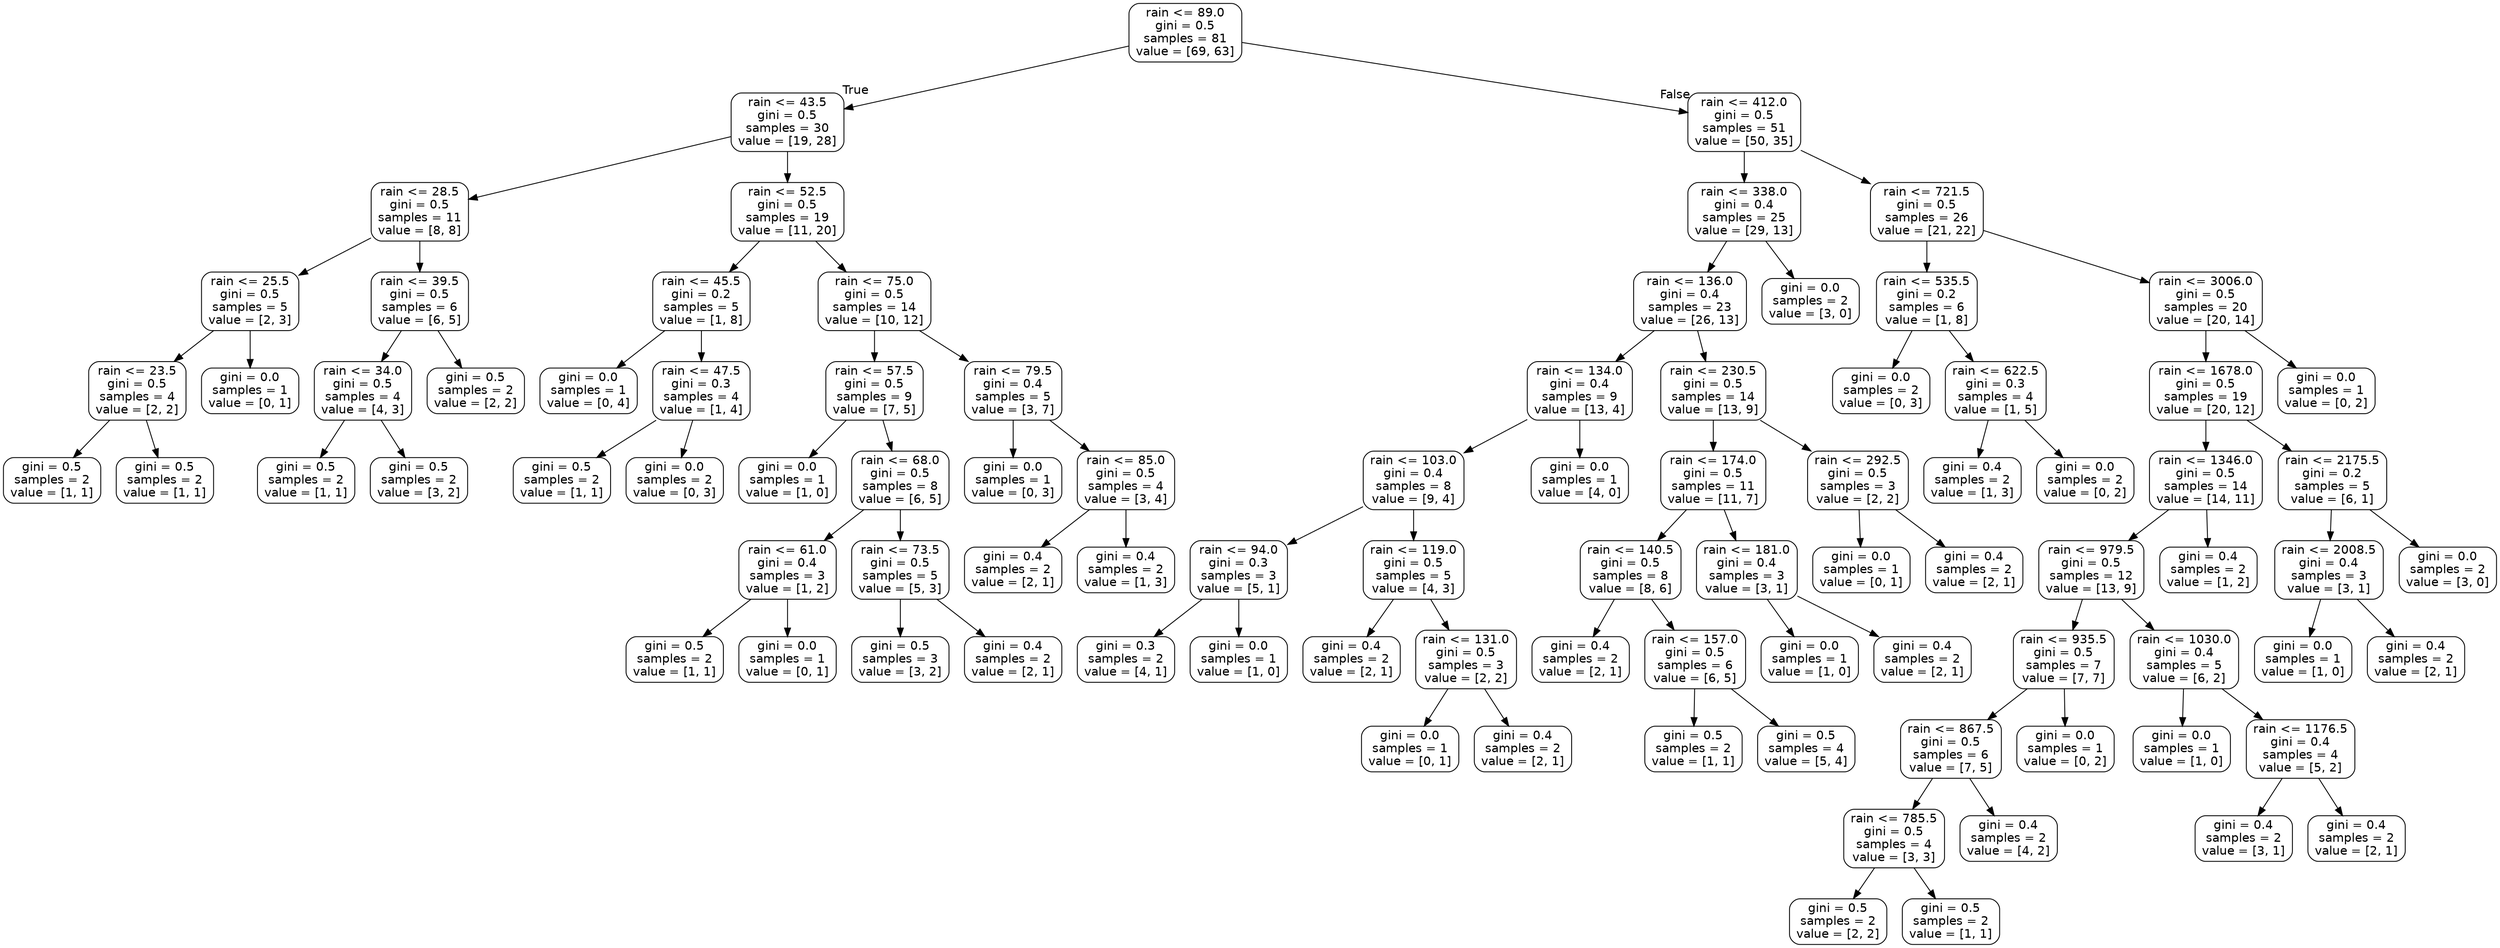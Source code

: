 digraph Tree {
node [shape=box, style="rounded", color="black", fontname=helvetica] ;
edge [fontname=helvetica] ;
0 [label="rain <= 89.0\ngini = 0.5\nsamples = 81\nvalue = [69, 63]"] ;
1 [label="rain <= 43.5\ngini = 0.5\nsamples = 30\nvalue = [19, 28]"] ;
0 -> 1 [labeldistance=2.5, labelangle=45, headlabel="True"] ;
2 [label="rain <= 28.5\ngini = 0.5\nsamples = 11\nvalue = [8, 8]"] ;
1 -> 2 ;
3 [label="rain <= 25.5\ngini = 0.5\nsamples = 5\nvalue = [2, 3]"] ;
2 -> 3 ;
4 [label="rain <= 23.5\ngini = 0.5\nsamples = 4\nvalue = [2, 2]"] ;
3 -> 4 ;
5 [label="gini = 0.5\nsamples = 2\nvalue = [1, 1]"] ;
4 -> 5 ;
6 [label="gini = 0.5\nsamples = 2\nvalue = [1, 1]"] ;
4 -> 6 ;
7 [label="gini = 0.0\nsamples = 1\nvalue = [0, 1]"] ;
3 -> 7 ;
8 [label="rain <= 39.5\ngini = 0.5\nsamples = 6\nvalue = [6, 5]"] ;
2 -> 8 ;
9 [label="rain <= 34.0\ngini = 0.5\nsamples = 4\nvalue = [4, 3]"] ;
8 -> 9 ;
10 [label="gini = 0.5\nsamples = 2\nvalue = [1, 1]"] ;
9 -> 10 ;
11 [label="gini = 0.5\nsamples = 2\nvalue = [3, 2]"] ;
9 -> 11 ;
12 [label="gini = 0.5\nsamples = 2\nvalue = [2, 2]"] ;
8 -> 12 ;
13 [label="rain <= 52.5\ngini = 0.5\nsamples = 19\nvalue = [11, 20]"] ;
1 -> 13 ;
14 [label="rain <= 45.5\ngini = 0.2\nsamples = 5\nvalue = [1, 8]"] ;
13 -> 14 ;
15 [label="gini = 0.0\nsamples = 1\nvalue = [0, 4]"] ;
14 -> 15 ;
16 [label="rain <= 47.5\ngini = 0.3\nsamples = 4\nvalue = [1, 4]"] ;
14 -> 16 ;
17 [label="gini = 0.5\nsamples = 2\nvalue = [1, 1]"] ;
16 -> 17 ;
18 [label="gini = 0.0\nsamples = 2\nvalue = [0, 3]"] ;
16 -> 18 ;
19 [label="rain <= 75.0\ngini = 0.5\nsamples = 14\nvalue = [10, 12]"] ;
13 -> 19 ;
20 [label="rain <= 57.5\ngini = 0.5\nsamples = 9\nvalue = [7, 5]"] ;
19 -> 20 ;
21 [label="gini = 0.0\nsamples = 1\nvalue = [1, 0]"] ;
20 -> 21 ;
22 [label="rain <= 68.0\ngini = 0.5\nsamples = 8\nvalue = [6, 5]"] ;
20 -> 22 ;
23 [label="rain <= 61.0\ngini = 0.4\nsamples = 3\nvalue = [1, 2]"] ;
22 -> 23 ;
24 [label="gini = 0.5\nsamples = 2\nvalue = [1, 1]"] ;
23 -> 24 ;
25 [label="gini = 0.0\nsamples = 1\nvalue = [0, 1]"] ;
23 -> 25 ;
26 [label="rain <= 73.5\ngini = 0.5\nsamples = 5\nvalue = [5, 3]"] ;
22 -> 26 ;
27 [label="gini = 0.5\nsamples = 3\nvalue = [3, 2]"] ;
26 -> 27 ;
28 [label="gini = 0.4\nsamples = 2\nvalue = [2, 1]"] ;
26 -> 28 ;
29 [label="rain <= 79.5\ngini = 0.4\nsamples = 5\nvalue = [3, 7]"] ;
19 -> 29 ;
30 [label="gini = 0.0\nsamples = 1\nvalue = [0, 3]"] ;
29 -> 30 ;
31 [label="rain <= 85.0\ngini = 0.5\nsamples = 4\nvalue = [3, 4]"] ;
29 -> 31 ;
32 [label="gini = 0.4\nsamples = 2\nvalue = [2, 1]"] ;
31 -> 32 ;
33 [label="gini = 0.4\nsamples = 2\nvalue = [1, 3]"] ;
31 -> 33 ;
34 [label="rain <= 412.0\ngini = 0.5\nsamples = 51\nvalue = [50, 35]"] ;
0 -> 34 [labeldistance=2.5, labelangle=-45, headlabel="False"] ;
35 [label="rain <= 338.0\ngini = 0.4\nsamples = 25\nvalue = [29, 13]"] ;
34 -> 35 ;
36 [label="rain <= 136.0\ngini = 0.4\nsamples = 23\nvalue = [26, 13]"] ;
35 -> 36 ;
37 [label="rain <= 134.0\ngini = 0.4\nsamples = 9\nvalue = [13, 4]"] ;
36 -> 37 ;
38 [label="rain <= 103.0\ngini = 0.4\nsamples = 8\nvalue = [9, 4]"] ;
37 -> 38 ;
39 [label="rain <= 94.0\ngini = 0.3\nsamples = 3\nvalue = [5, 1]"] ;
38 -> 39 ;
40 [label="gini = 0.3\nsamples = 2\nvalue = [4, 1]"] ;
39 -> 40 ;
41 [label="gini = 0.0\nsamples = 1\nvalue = [1, 0]"] ;
39 -> 41 ;
42 [label="rain <= 119.0\ngini = 0.5\nsamples = 5\nvalue = [4, 3]"] ;
38 -> 42 ;
43 [label="gini = 0.4\nsamples = 2\nvalue = [2, 1]"] ;
42 -> 43 ;
44 [label="rain <= 131.0\ngini = 0.5\nsamples = 3\nvalue = [2, 2]"] ;
42 -> 44 ;
45 [label="gini = 0.0\nsamples = 1\nvalue = [0, 1]"] ;
44 -> 45 ;
46 [label="gini = 0.4\nsamples = 2\nvalue = [2, 1]"] ;
44 -> 46 ;
47 [label="gini = 0.0\nsamples = 1\nvalue = [4, 0]"] ;
37 -> 47 ;
48 [label="rain <= 230.5\ngini = 0.5\nsamples = 14\nvalue = [13, 9]"] ;
36 -> 48 ;
49 [label="rain <= 174.0\ngini = 0.5\nsamples = 11\nvalue = [11, 7]"] ;
48 -> 49 ;
50 [label="rain <= 140.5\ngini = 0.5\nsamples = 8\nvalue = [8, 6]"] ;
49 -> 50 ;
51 [label="gini = 0.4\nsamples = 2\nvalue = [2, 1]"] ;
50 -> 51 ;
52 [label="rain <= 157.0\ngini = 0.5\nsamples = 6\nvalue = [6, 5]"] ;
50 -> 52 ;
53 [label="gini = 0.5\nsamples = 2\nvalue = [1, 1]"] ;
52 -> 53 ;
54 [label="gini = 0.5\nsamples = 4\nvalue = [5, 4]"] ;
52 -> 54 ;
55 [label="rain <= 181.0\ngini = 0.4\nsamples = 3\nvalue = [3, 1]"] ;
49 -> 55 ;
56 [label="gini = 0.0\nsamples = 1\nvalue = [1, 0]"] ;
55 -> 56 ;
57 [label="gini = 0.4\nsamples = 2\nvalue = [2, 1]"] ;
55 -> 57 ;
58 [label="rain <= 292.5\ngini = 0.5\nsamples = 3\nvalue = [2, 2]"] ;
48 -> 58 ;
59 [label="gini = 0.0\nsamples = 1\nvalue = [0, 1]"] ;
58 -> 59 ;
60 [label="gini = 0.4\nsamples = 2\nvalue = [2, 1]"] ;
58 -> 60 ;
61 [label="gini = 0.0\nsamples = 2\nvalue = [3, 0]"] ;
35 -> 61 ;
62 [label="rain <= 721.5\ngini = 0.5\nsamples = 26\nvalue = [21, 22]"] ;
34 -> 62 ;
63 [label="rain <= 535.5\ngini = 0.2\nsamples = 6\nvalue = [1, 8]"] ;
62 -> 63 ;
64 [label="gini = 0.0\nsamples = 2\nvalue = [0, 3]"] ;
63 -> 64 ;
65 [label="rain <= 622.5\ngini = 0.3\nsamples = 4\nvalue = [1, 5]"] ;
63 -> 65 ;
66 [label="gini = 0.4\nsamples = 2\nvalue = [1, 3]"] ;
65 -> 66 ;
67 [label="gini = 0.0\nsamples = 2\nvalue = [0, 2]"] ;
65 -> 67 ;
68 [label="rain <= 3006.0\ngini = 0.5\nsamples = 20\nvalue = [20, 14]"] ;
62 -> 68 ;
69 [label="rain <= 1678.0\ngini = 0.5\nsamples = 19\nvalue = [20, 12]"] ;
68 -> 69 ;
70 [label="rain <= 1346.0\ngini = 0.5\nsamples = 14\nvalue = [14, 11]"] ;
69 -> 70 ;
71 [label="rain <= 979.5\ngini = 0.5\nsamples = 12\nvalue = [13, 9]"] ;
70 -> 71 ;
72 [label="rain <= 935.5\ngini = 0.5\nsamples = 7\nvalue = [7, 7]"] ;
71 -> 72 ;
73 [label="rain <= 867.5\ngini = 0.5\nsamples = 6\nvalue = [7, 5]"] ;
72 -> 73 ;
74 [label="rain <= 785.5\ngini = 0.5\nsamples = 4\nvalue = [3, 3]"] ;
73 -> 74 ;
75 [label="gini = 0.5\nsamples = 2\nvalue = [2, 2]"] ;
74 -> 75 ;
76 [label="gini = 0.5\nsamples = 2\nvalue = [1, 1]"] ;
74 -> 76 ;
77 [label="gini = 0.4\nsamples = 2\nvalue = [4, 2]"] ;
73 -> 77 ;
78 [label="gini = 0.0\nsamples = 1\nvalue = [0, 2]"] ;
72 -> 78 ;
79 [label="rain <= 1030.0\ngini = 0.4\nsamples = 5\nvalue = [6, 2]"] ;
71 -> 79 ;
80 [label="gini = 0.0\nsamples = 1\nvalue = [1, 0]"] ;
79 -> 80 ;
81 [label="rain <= 1176.5\ngini = 0.4\nsamples = 4\nvalue = [5, 2]"] ;
79 -> 81 ;
82 [label="gini = 0.4\nsamples = 2\nvalue = [3, 1]"] ;
81 -> 82 ;
83 [label="gini = 0.4\nsamples = 2\nvalue = [2, 1]"] ;
81 -> 83 ;
84 [label="gini = 0.4\nsamples = 2\nvalue = [1, 2]"] ;
70 -> 84 ;
85 [label="rain <= 2175.5\ngini = 0.2\nsamples = 5\nvalue = [6, 1]"] ;
69 -> 85 ;
86 [label="rain <= 2008.5\ngini = 0.4\nsamples = 3\nvalue = [3, 1]"] ;
85 -> 86 ;
87 [label="gini = 0.0\nsamples = 1\nvalue = [1, 0]"] ;
86 -> 87 ;
88 [label="gini = 0.4\nsamples = 2\nvalue = [2, 1]"] ;
86 -> 88 ;
89 [label="gini = 0.0\nsamples = 2\nvalue = [3, 0]"] ;
85 -> 89 ;
90 [label="gini = 0.0\nsamples = 1\nvalue = [0, 2]"] ;
68 -> 90 ;
}